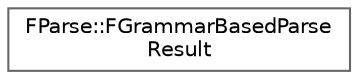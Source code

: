digraph "Graphical Class Hierarchy"
{
 // INTERACTIVE_SVG=YES
 // LATEX_PDF_SIZE
  bgcolor="transparent";
  edge [fontname=Helvetica,fontsize=10,labelfontname=Helvetica,labelfontsize=10];
  node [fontname=Helvetica,fontsize=10,shape=box,height=0.2,width=0.4];
  rankdir="LR";
  Node0 [id="Node000000",label="FParse::FGrammarBasedParse\lResult",height=0.2,width=0.4,color="grey40", fillcolor="white", style="filled",URL="$dd/d76/structFParse_1_1FGrammarBasedParseResult.html",tooltip=" "];
}
